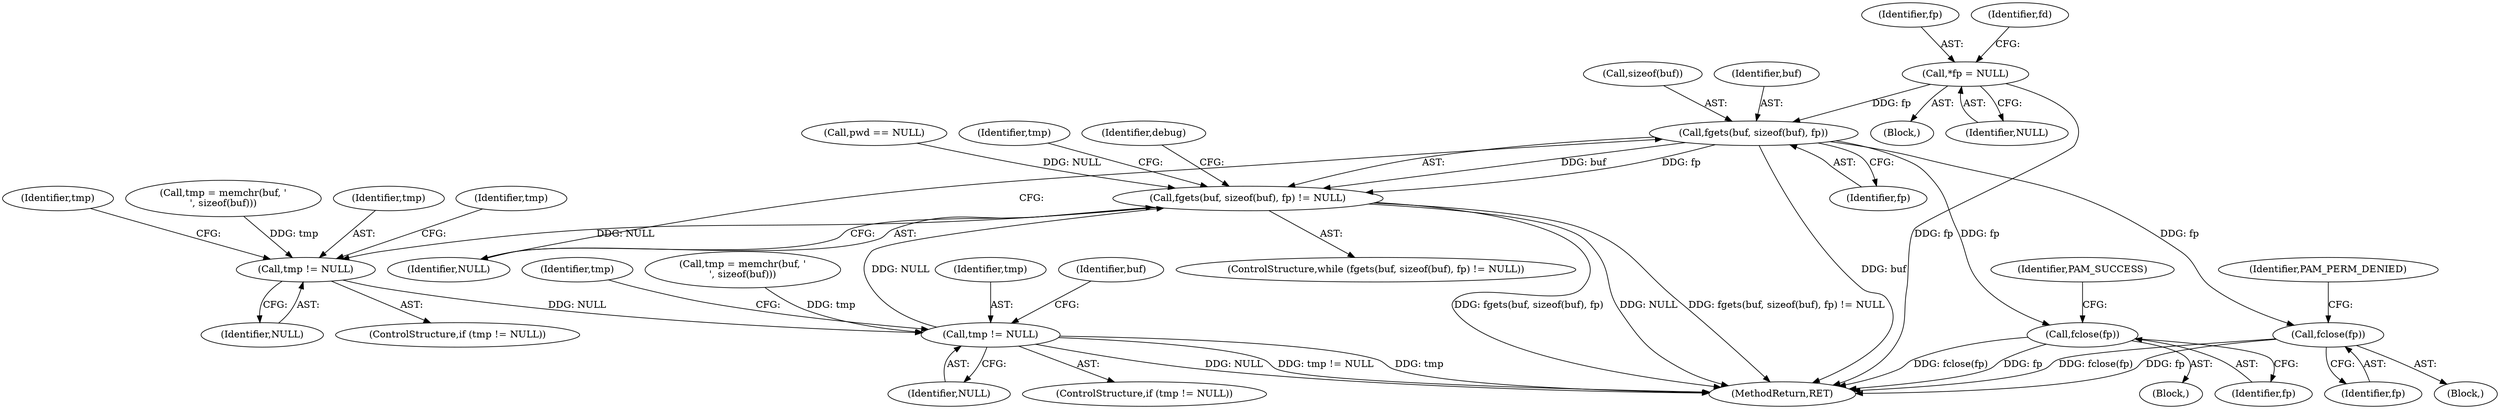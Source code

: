 digraph "0_altlinux_843807a3a90f52e7538be756616510730a24739a@API" {
"1000259" [label="(Call,fgets(buf, sizeof(buf), fp))"];
"1000115" [label="(Call,*fp = NULL)"];
"1000258" [label="(Call,fgets(buf, sizeof(buf), fp) != NULL)"];
"1000274" [label="(Call,tmp != NULL)"];
"1000290" [label="(Call,tmp != NULL)"];
"1000316" [label="(Call,fclose(fp))"];
"1000329" [label="(Call,fclose(fp))"];
"1000263" [label="(Identifier,fp)"];
"1000292" [label="(Identifier,NULL)"];
"1000276" [label="(Identifier,NULL)"];
"1000319" [label="(Identifier,PAM_SUCCESS)"];
"1000260" [label="(Identifier,buf)"];
"1000116" [label="(Identifier,fp)"];
"1000254" [label="(Block,)"];
"1000296" [label="(Identifier,tmp)"];
"1000282" [label="(Call,tmp = memchr(buf, '\n', sizeof(buf)))"];
"1000273" [label="(ControlStructure,if (tmp != NULL))"];
"1000274" [label="(Call,tmp != NULL)"];
"1000264" [label="(Identifier,NULL)"];
"1000275" [label="(Identifier,tmp)"];
"1000316" [label="(Call,fclose(fp))"];
"1000305" [label="(Block,)"];
"1000261" [label="(Call,sizeof(buf))"];
"1000258" [label="(Call,fgets(buf, sizeof(buf), fp) != NULL)"];
"1000289" [label="(ControlStructure,if (tmp != NULL))"];
"1000332" [label="(Identifier,PAM_PERM_DENIED)"];
"1000283" [label="(Identifier,tmp)"];
"1000321" [label="(Identifier,debug)"];
"1000259" [label="(Call,fgets(buf, sizeof(buf), fp))"];
"1000115" [label="(Call,*fp = NULL)"];
"1000290" [label="(Call,tmp != NULL)"];
"1000329" [label="(Call,fclose(fp))"];
"1000317" [label="(Identifier,fp)"];
"1000134" [label="(Call,pwd == NULL)"];
"1000112" [label="(Block,)"];
"1000291" [label="(Identifier,tmp)"];
"1000378" [label="(MethodReturn,RET)"];
"1000280" [label="(Identifier,tmp)"];
"1000267" [label="(Identifier,tmp)"];
"1000121" [label="(Identifier,fd)"];
"1000117" [label="(Identifier,NULL)"];
"1000301" [label="(Identifier,buf)"];
"1000257" [label="(ControlStructure,while (fgets(buf, sizeof(buf), fp) != NULL))"];
"1000330" [label="(Identifier,fp)"];
"1000266" [label="(Call,tmp = memchr(buf, '\r', sizeof(buf)))"];
"1000259" -> "1000258"  [label="AST: "];
"1000259" -> "1000263"  [label="CFG: "];
"1000260" -> "1000259"  [label="AST: "];
"1000261" -> "1000259"  [label="AST: "];
"1000263" -> "1000259"  [label="AST: "];
"1000264" -> "1000259"  [label="CFG: "];
"1000259" -> "1000378"  [label="DDG: buf"];
"1000259" -> "1000258"  [label="DDG: buf"];
"1000259" -> "1000258"  [label="DDG: fp"];
"1000115" -> "1000259"  [label="DDG: fp"];
"1000259" -> "1000316"  [label="DDG: fp"];
"1000259" -> "1000329"  [label="DDG: fp"];
"1000115" -> "1000112"  [label="AST: "];
"1000115" -> "1000117"  [label="CFG: "];
"1000116" -> "1000115"  [label="AST: "];
"1000117" -> "1000115"  [label="AST: "];
"1000121" -> "1000115"  [label="CFG: "];
"1000115" -> "1000378"  [label="DDG: fp"];
"1000258" -> "1000257"  [label="AST: "];
"1000258" -> "1000264"  [label="CFG: "];
"1000264" -> "1000258"  [label="AST: "];
"1000267" -> "1000258"  [label="CFG: "];
"1000321" -> "1000258"  [label="CFG: "];
"1000258" -> "1000378"  [label="DDG: fgets(buf, sizeof(buf), fp)"];
"1000258" -> "1000378"  [label="DDG: NULL"];
"1000258" -> "1000378"  [label="DDG: fgets(buf, sizeof(buf), fp) != NULL"];
"1000290" -> "1000258"  [label="DDG: NULL"];
"1000134" -> "1000258"  [label="DDG: NULL"];
"1000258" -> "1000274"  [label="DDG: NULL"];
"1000274" -> "1000273"  [label="AST: "];
"1000274" -> "1000276"  [label="CFG: "];
"1000275" -> "1000274"  [label="AST: "];
"1000276" -> "1000274"  [label="AST: "];
"1000280" -> "1000274"  [label="CFG: "];
"1000283" -> "1000274"  [label="CFG: "];
"1000266" -> "1000274"  [label="DDG: tmp"];
"1000274" -> "1000290"  [label="DDG: NULL"];
"1000290" -> "1000289"  [label="AST: "];
"1000290" -> "1000292"  [label="CFG: "];
"1000291" -> "1000290"  [label="AST: "];
"1000292" -> "1000290"  [label="AST: "];
"1000296" -> "1000290"  [label="CFG: "];
"1000301" -> "1000290"  [label="CFG: "];
"1000290" -> "1000378"  [label="DDG: tmp"];
"1000290" -> "1000378"  [label="DDG: NULL"];
"1000290" -> "1000378"  [label="DDG: tmp != NULL"];
"1000282" -> "1000290"  [label="DDG: tmp"];
"1000316" -> "1000305"  [label="AST: "];
"1000316" -> "1000317"  [label="CFG: "];
"1000317" -> "1000316"  [label="AST: "];
"1000319" -> "1000316"  [label="CFG: "];
"1000316" -> "1000378"  [label="DDG: fclose(fp)"];
"1000316" -> "1000378"  [label="DDG: fp"];
"1000329" -> "1000254"  [label="AST: "];
"1000329" -> "1000330"  [label="CFG: "];
"1000330" -> "1000329"  [label="AST: "];
"1000332" -> "1000329"  [label="CFG: "];
"1000329" -> "1000378"  [label="DDG: fclose(fp)"];
"1000329" -> "1000378"  [label="DDG: fp"];
}
